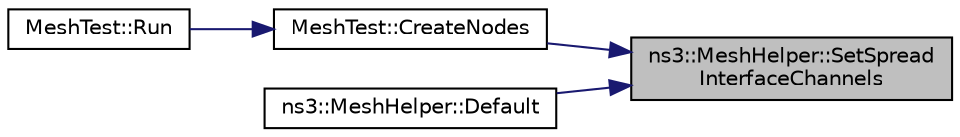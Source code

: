 digraph "ns3::MeshHelper::SetSpreadInterfaceChannels"
{
 // LATEX_PDF_SIZE
  edge [fontname="Helvetica",fontsize="10",labelfontname="Helvetica",labelfontsize="10"];
  node [fontname="Helvetica",fontsize="10",shape=record];
  rankdir="RL";
  Node1 [label="ns3::MeshHelper::SetSpread\lInterfaceChannels",height=0.2,width=0.4,color="black", fillcolor="grey75", style="filled", fontcolor="black",tooltip="set the channel policy"];
  Node1 -> Node2 [dir="back",color="midnightblue",fontsize="10",style="solid",fontname="Helvetica"];
  Node2 [label="MeshTest::CreateNodes",height=0.2,width=0.4,color="black", fillcolor="white", style="filled",URL="$class_mesh_test.html#aa1eb18d555ebcf925e9bdc13e4e57ee0",tooltip="Create nodes and setup their mobility."];
  Node2 -> Node3 [dir="back",color="midnightblue",fontsize="10",style="solid",fontname="Helvetica"];
  Node3 [label="MeshTest::Run",height=0.2,width=0.4,color="black", fillcolor="white", style="filled",URL="$class_mesh_test.html#aef875ab767a18a8732de07aea724681c",tooltip="Run test."];
  Node1 -> Node4 [dir="back",color="midnightblue",fontsize="10",style="solid",fontname="Helvetica"];
  Node4 [label="ns3::MeshHelper::Default",height=0.2,width=0.4,color="black", fillcolor="white", style="filled",URL="$classns3_1_1_mesh_helper.html#aa5feccef3e3bb467f31132227f887c97",tooltip="Set the helper to the default values for the MAC type, remote station manager and channel policy."];
}

